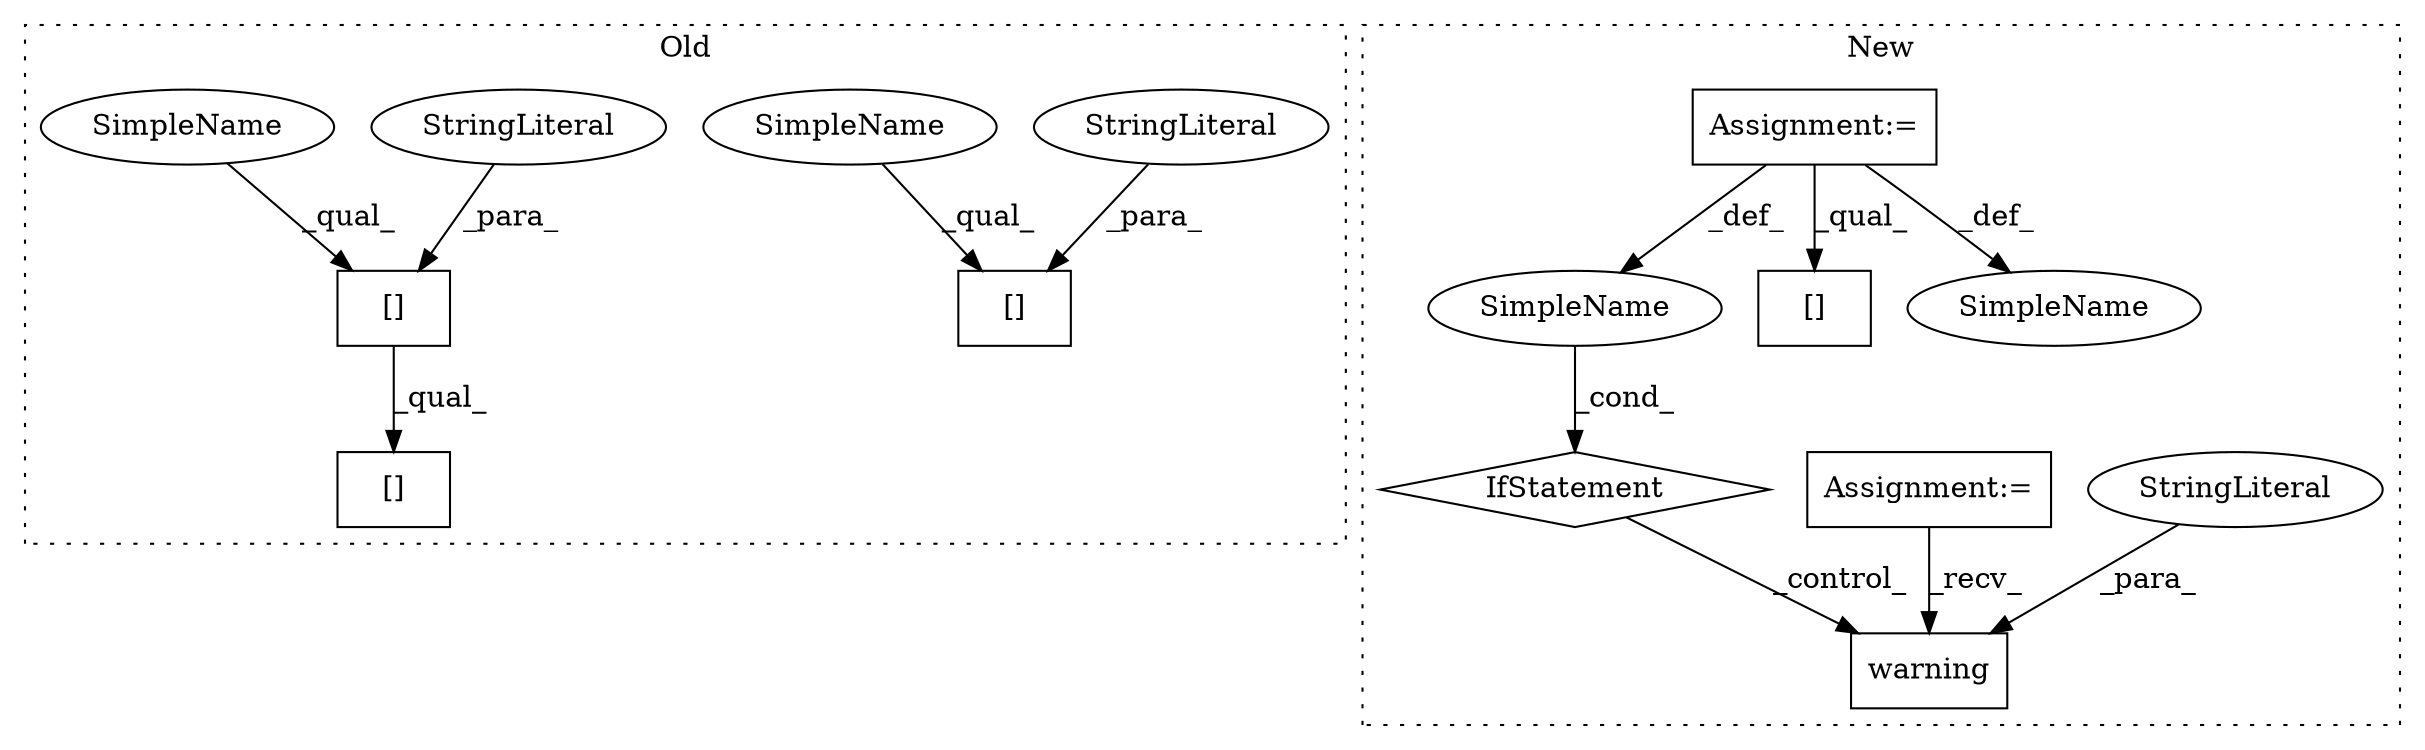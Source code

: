 digraph G {
subgraph cluster0 {
1 [label="[]" a="2" s="1877,1888" l="2,1" shape="box"];
6 [label="StringLiteral" a="45" s="1879" l="9" shape="ellipse"];
11 [label="[]" a="2" s="1678,1689" l="2,1" shape="box"];
12 [label="StringLiteral" a="45" s="1680" l="9" shape="ellipse"];
13 [label="[]" a="2" s="1877,1894" l="13,1" shape="box"];
14 [label="SimpleName" a="42" s="1678" l="1" shape="ellipse"];
15 [label="SimpleName" a="42" s="1877" l="1" shape="ellipse"];
label = "Old";
style="dotted";
}
subgraph cluster1 {
2 [label="warning" a="32" s="1590,1644" l="8,1" shape="box"];
3 [label="IfStatement" a="25" s="1559,1572" l="4,2" shape="diamond"];
4 [label="SimpleName" a="42" s="" l="" shape="ellipse"];
5 [label="StringLiteral" a="45" s="1598" l="46" shape="ellipse"];
7 [label="Assignment:=" a="7" s="1314" l="7" shape="box"];
8 [label="Assignment:=" a="7" s="1376" l="4" shape="box"];
9 [label="[]" a="2" s="1486,1513" l="10,1" shape="box"];
10 [label="SimpleName" a="42" s="1774" l="7" shape="ellipse"];
label = "New";
style="dotted";
}
1 -> 13 [label="_qual_"];
3 -> 2 [label="_control_"];
4 -> 3 [label="_cond_"];
5 -> 2 [label="_para_"];
6 -> 1 [label="_para_"];
7 -> 2 [label="_recv_"];
8 -> 4 [label="_def_"];
8 -> 10 [label="_def_"];
8 -> 9 [label="_qual_"];
12 -> 11 [label="_para_"];
14 -> 11 [label="_qual_"];
15 -> 1 [label="_qual_"];
}